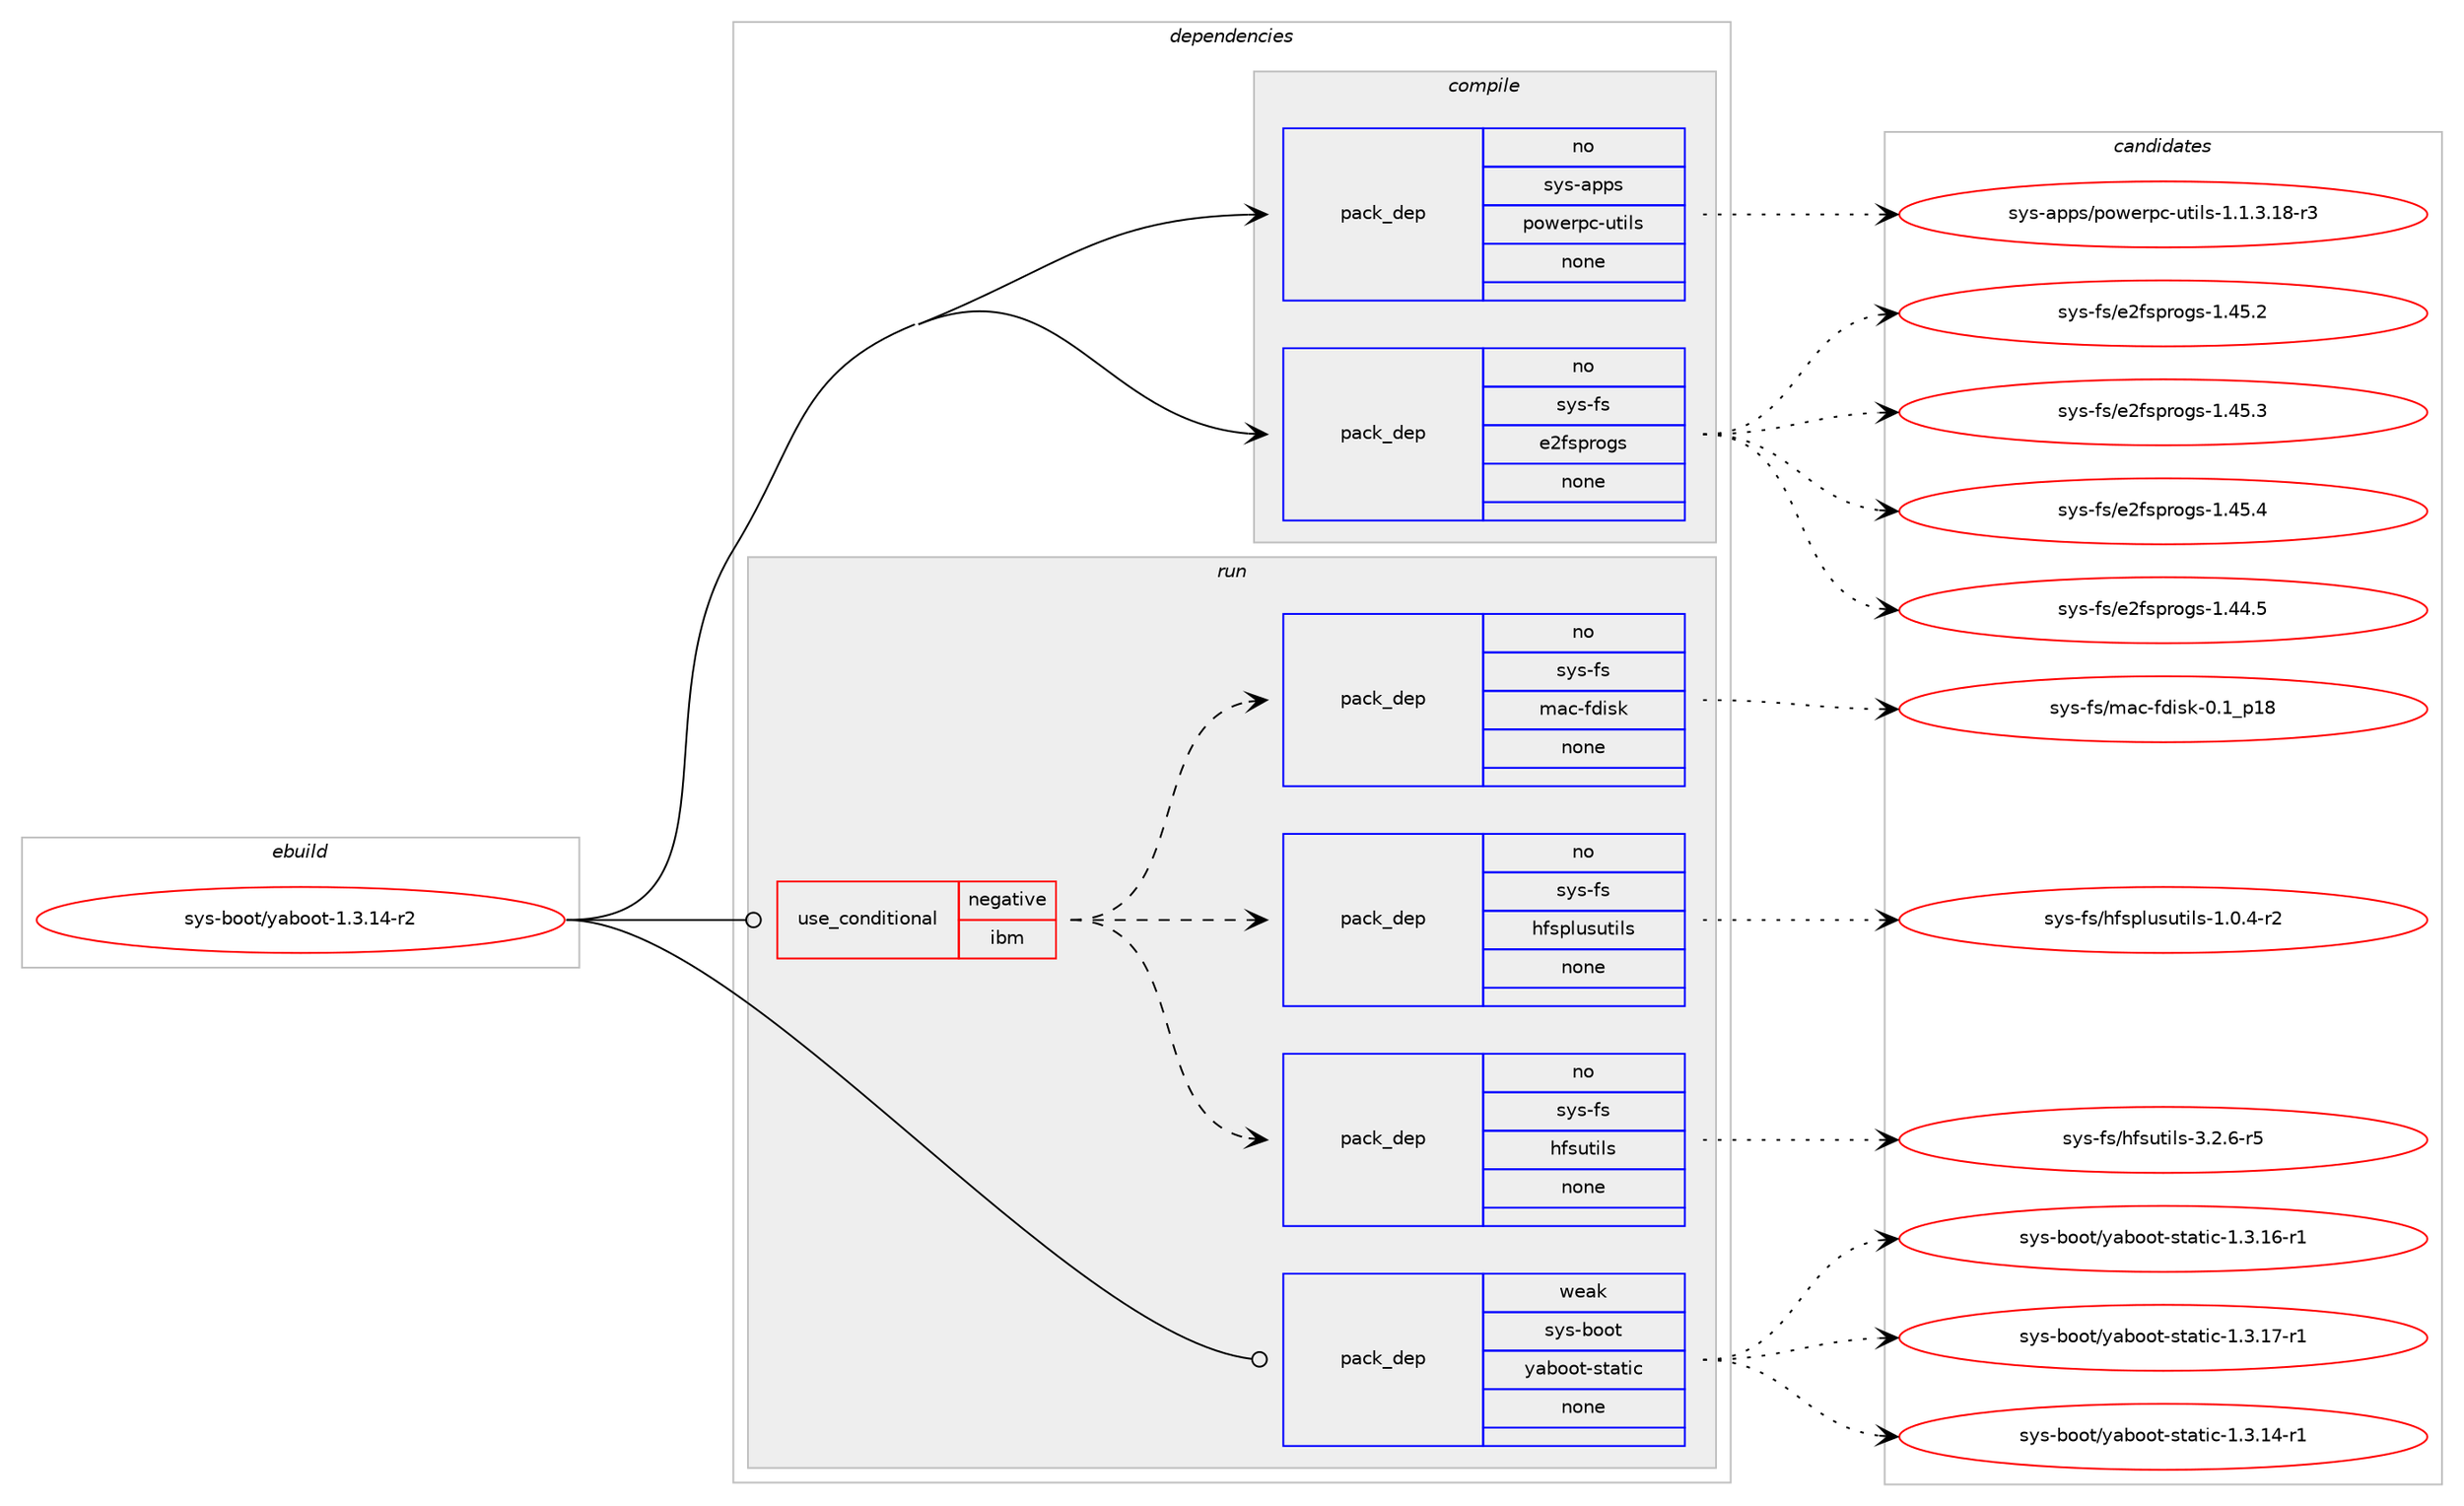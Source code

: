 digraph prolog {

# *************
# Graph options
# *************

newrank=true;
concentrate=true;
compound=true;
graph [rankdir=LR,fontname=Helvetica,fontsize=10,ranksep=1.5];#, ranksep=2.5, nodesep=0.2];
edge  [arrowhead=vee];
node  [fontname=Helvetica,fontsize=10];

# **********
# The ebuild
# **********

subgraph cluster_leftcol {
color=gray;
rank=same;
label=<<i>ebuild</i>>;
id [label="sys-boot/yaboot-1.3.14-r2", color=red, width=4, href="../sys-boot/yaboot-1.3.14-r2.svg"];
}

# ****************
# The dependencies
# ****************

subgraph cluster_midcol {
color=gray;
label=<<i>dependencies</i>>;
subgraph cluster_compile {
fillcolor="#eeeeee";
style=filled;
label=<<i>compile</i>>;
subgraph pack654136 {
dependency882094 [label=<<TABLE BORDER="0" CELLBORDER="1" CELLSPACING="0" CELLPADDING="4" WIDTH="220"><TR><TD ROWSPAN="6" CELLPADDING="30">pack_dep</TD></TR><TR><TD WIDTH="110">no</TD></TR><TR><TD>sys-apps</TD></TR><TR><TD>powerpc-utils</TD></TR><TR><TD>none</TD></TR><TR><TD></TD></TR></TABLE>>, shape=none, color=blue];
}
id:e -> dependency882094:w [weight=20,style="solid",arrowhead="vee"];
subgraph pack654137 {
dependency882095 [label=<<TABLE BORDER="0" CELLBORDER="1" CELLSPACING="0" CELLPADDING="4" WIDTH="220"><TR><TD ROWSPAN="6" CELLPADDING="30">pack_dep</TD></TR><TR><TD WIDTH="110">no</TD></TR><TR><TD>sys-fs</TD></TR><TR><TD>e2fsprogs</TD></TR><TR><TD>none</TD></TR><TR><TD></TD></TR></TABLE>>, shape=none, color=blue];
}
id:e -> dependency882095:w [weight=20,style="solid",arrowhead="vee"];
}
subgraph cluster_compileandrun {
fillcolor="#eeeeee";
style=filled;
label=<<i>compile and run</i>>;
}
subgraph cluster_run {
fillcolor="#eeeeee";
style=filled;
label=<<i>run</i>>;
subgraph cond212491 {
dependency882096 [label=<<TABLE BORDER="0" CELLBORDER="1" CELLSPACING="0" CELLPADDING="4"><TR><TD ROWSPAN="3" CELLPADDING="10">use_conditional</TD></TR><TR><TD>negative</TD></TR><TR><TD>ibm</TD></TR></TABLE>>, shape=none, color=red];
subgraph pack654138 {
dependency882097 [label=<<TABLE BORDER="0" CELLBORDER="1" CELLSPACING="0" CELLPADDING="4" WIDTH="220"><TR><TD ROWSPAN="6" CELLPADDING="30">pack_dep</TD></TR><TR><TD WIDTH="110">no</TD></TR><TR><TD>sys-fs</TD></TR><TR><TD>hfsutils</TD></TR><TR><TD>none</TD></TR><TR><TD></TD></TR></TABLE>>, shape=none, color=blue];
}
dependency882096:e -> dependency882097:w [weight=20,style="dashed",arrowhead="vee"];
subgraph pack654139 {
dependency882098 [label=<<TABLE BORDER="0" CELLBORDER="1" CELLSPACING="0" CELLPADDING="4" WIDTH="220"><TR><TD ROWSPAN="6" CELLPADDING="30">pack_dep</TD></TR><TR><TD WIDTH="110">no</TD></TR><TR><TD>sys-fs</TD></TR><TR><TD>hfsplusutils</TD></TR><TR><TD>none</TD></TR><TR><TD></TD></TR></TABLE>>, shape=none, color=blue];
}
dependency882096:e -> dependency882098:w [weight=20,style="dashed",arrowhead="vee"];
subgraph pack654140 {
dependency882099 [label=<<TABLE BORDER="0" CELLBORDER="1" CELLSPACING="0" CELLPADDING="4" WIDTH="220"><TR><TD ROWSPAN="6" CELLPADDING="30">pack_dep</TD></TR><TR><TD WIDTH="110">no</TD></TR><TR><TD>sys-fs</TD></TR><TR><TD>mac-fdisk</TD></TR><TR><TD>none</TD></TR><TR><TD></TD></TR></TABLE>>, shape=none, color=blue];
}
dependency882096:e -> dependency882099:w [weight=20,style="dashed",arrowhead="vee"];
}
id:e -> dependency882096:w [weight=20,style="solid",arrowhead="odot"];
subgraph pack654141 {
dependency882100 [label=<<TABLE BORDER="0" CELLBORDER="1" CELLSPACING="0" CELLPADDING="4" WIDTH="220"><TR><TD ROWSPAN="6" CELLPADDING="30">pack_dep</TD></TR><TR><TD WIDTH="110">weak</TD></TR><TR><TD>sys-boot</TD></TR><TR><TD>yaboot-static</TD></TR><TR><TD>none</TD></TR><TR><TD></TD></TR></TABLE>>, shape=none, color=blue];
}
id:e -> dependency882100:w [weight=20,style="solid",arrowhead="odot"];
}
}

# **************
# The candidates
# **************

subgraph cluster_choices {
rank=same;
color=gray;
label=<<i>candidates</i>>;

subgraph choice654136 {
color=black;
nodesep=1;
choice11512111545971121121154711211111910111411299451171161051081154549464946514649564511451 [label="sys-apps/powerpc-utils-1.1.3.18-r3", color=red, width=4,href="../sys-apps/powerpc-utils-1.1.3.18-r3.svg"];
dependency882094:e -> choice11512111545971121121154711211111910111411299451171161051081154549464946514649564511451:w [style=dotted,weight="100"];
}
subgraph choice654137 {
color=black;
nodesep=1;
choice11512111545102115471015010211511211411110311545494652524653 [label="sys-fs/e2fsprogs-1.44.5", color=red, width=4,href="../sys-fs/e2fsprogs-1.44.5.svg"];
choice11512111545102115471015010211511211411110311545494652534650 [label="sys-fs/e2fsprogs-1.45.2", color=red, width=4,href="../sys-fs/e2fsprogs-1.45.2.svg"];
choice11512111545102115471015010211511211411110311545494652534651 [label="sys-fs/e2fsprogs-1.45.3", color=red, width=4,href="../sys-fs/e2fsprogs-1.45.3.svg"];
choice11512111545102115471015010211511211411110311545494652534652 [label="sys-fs/e2fsprogs-1.45.4", color=red, width=4,href="../sys-fs/e2fsprogs-1.45.4.svg"];
dependency882095:e -> choice11512111545102115471015010211511211411110311545494652524653:w [style=dotted,weight="100"];
dependency882095:e -> choice11512111545102115471015010211511211411110311545494652534650:w [style=dotted,weight="100"];
dependency882095:e -> choice11512111545102115471015010211511211411110311545494652534651:w [style=dotted,weight="100"];
dependency882095:e -> choice11512111545102115471015010211511211411110311545494652534652:w [style=dotted,weight="100"];
}
subgraph choice654138 {
color=black;
nodesep=1;
choice11512111545102115471041021151171161051081154551465046544511453 [label="sys-fs/hfsutils-3.2.6-r5", color=red, width=4,href="../sys-fs/hfsutils-3.2.6-r5.svg"];
dependency882097:e -> choice11512111545102115471041021151171161051081154551465046544511453:w [style=dotted,weight="100"];
}
subgraph choice654139 {
color=black;
nodesep=1;
choice11512111545102115471041021151121081171151171161051081154549464846524511450 [label="sys-fs/hfsplusutils-1.0.4-r2", color=red, width=4,href="../sys-fs/hfsplusutils-1.0.4-r2.svg"];
dependency882098:e -> choice11512111545102115471041021151121081171151171161051081154549464846524511450:w [style=dotted,weight="100"];
}
subgraph choice654140 {
color=black;
nodesep=1;
choice115121115451021154710997994510210010511510745484649951124956 [label="sys-fs/mac-fdisk-0.1_p18", color=red, width=4,href="../sys-fs/mac-fdisk-0.1_p18.svg"];
dependency882099:e -> choice115121115451021154710997994510210010511510745484649951124956:w [style=dotted,weight="100"];
}
subgraph choice654141 {
color=black;
nodesep=1;
choice1151211154598111111116471219798111111116451151169711610599454946514649524511449 [label="sys-boot/yaboot-static-1.3.14-r1", color=red, width=4,href="../sys-boot/yaboot-static-1.3.14-r1.svg"];
choice1151211154598111111116471219798111111116451151169711610599454946514649544511449 [label="sys-boot/yaboot-static-1.3.16-r1", color=red, width=4,href="../sys-boot/yaboot-static-1.3.16-r1.svg"];
choice1151211154598111111116471219798111111116451151169711610599454946514649554511449 [label="sys-boot/yaboot-static-1.3.17-r1", color=red, width=4,href="../sys-boot/yaboot-static-1.3.17-r1.svg"];
dependency882100:e -> choice1151211154598111111116471219798111111116451151169711610599454946514649524511449:w [style=dotted,weight="100"];
dependency882100:e -> choice1151211154598111111116471219798111111116451151169711610599454946514649544511449:w [style=dotted,weight="100"];
dependency882100:e -> choice1151211154598111111116471219798111111116451151169711610599454946514649554511449:w [style=dotted,weight="100"];
}
}

}
